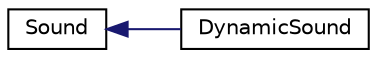 digraph "Graphical Class Hierarchy"
{
 // LATEX_PDF_SIZE
  edge [fontname="Helvetica",fontsize="10",labelfontname="Helvetica",labelfontsize="10"];
  node [fontname="Helvetica",fontsize="10",shape=record];
  rankdir="LR";
  Node0 [label="Sound",height=0.2,width=0.4,color="black", fillcolor="white", style="filled",URL="$class_sound.html",tooltip=" "];
  Node0 -> Node1 [dir="back",color="midnightblue",fontsize="10",style="solid",fontname="Helvetica"];
  Node1 [label="DynamicSound",height=0.2,width=0.4,color="black", fillcolor="white", style="filled",URL="$class_dynamic_sound.html",tooltip=" "];
}
